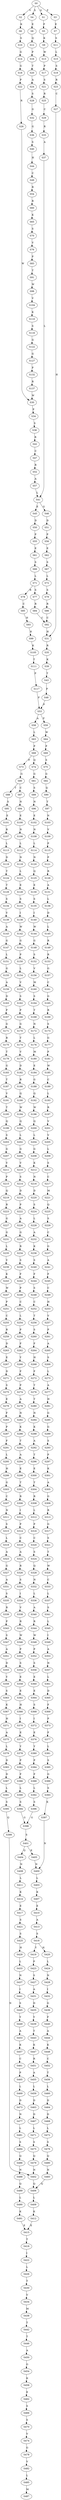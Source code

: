 strict digraph  {
	S0 -> S1 [ label = G ];
	S0 -> S2 [ label = V ];
	S0 -> S3 [ label = P ];
	S0 -> S4 [ label = S ];
	S1 -> S5 [ label = P ];
	S2 -> S6 [ label = K ];
	S3 -> S7 [ label = E ];
	S4 -> S8 [ label = E ];
	S5 -> S9 [ label = K ];
	S6 -> S10 [ label = S ];
	S7 -> S11 [ label = S ];
	S8 -> S12 [ label = Q ];
	S9 -> S13 [ label = W ];
	S10 -> S14 [ label = G ];
	S11 -> S15 [ label = L ];
	S12 -> S16 [ label = P ];
	S13 -> S17 [ label = P ];
	S14 -> S18 [ label = G ];
	S15 -> S19 [ label = S ];
	S16 -> S20 [ label = T ];
	S17 -> S21 [ label = S ];
	S18 -> S22 [ label = P ];
	S19 -> S23 [ label = R ];
	S20 -> S24 [ label = A ];
	S21 -> S25 [ label = R ];
	S22 -> S26 [ label = R ];
	S23 -> S27 [ label = C ];
	S24 -> S28 [ label = S ];
	S25 -> S29 [ label = C ];
	S26 -> S30 [ label = W ];
	S27 -> S31 [ label = H ];
	S28 -> S32 [ label = G ];
	S29 -> S33 [ label = R ];
	S30 -> S34 [ label = P ];
	S31 -> S35 [ label = R ];
	S32 -> S36 [ label = G ];
	S33 -> S37 [ label = A ];
	S34 -> S38 [ label = S ];
	S35 -> S39 [ label = K ];
	S36 -> S40 [ label = S ];
	S37 -> S41 [ label = L ];
	S38 -> S42 [ label = R ];
	S39 -> S43 [ label = T ];
	S40 -> S44 [ label = H ];
	S41 -> S45 [ label = E ];
	S41 -> S46 [ label = G ];
	S42 -> S47 [ label = C ];
	S43 -> S48 [ label = P ];
	S44 -> S49 [ label = C ];
	S45 -> S50 [ label = D ];
	S46 -> S51 [ label = D ];
	S47 -> S52 [ label = R ];
	S48 -> S53 [ label = P ];
	S49 -> S54 [ label = R ];
	S50 -> S55 [ label = P ];
	S51 -> S56 [ label = P ];
	S52 -> S57 [ label = A ];
	S53 -> S58 [ label = A ];
	S53 -> S59 [ label = P ];
	S54 -> S60 [ label = R ];
	S55 -> S61 [ label = E ];
	S56 -> S62 [ label = E ];
	S57 -> S41 [ label = L ];
	S58 -> S63 [ label = L ];
	S59 -> S64 [ label = W ];
	S60 -> S65 [ label = K ];
	S61 -> S66 [ label = S ];
	S62 -> S67 [ label = S ];
	S63 -> S68 [ label = P ];
	S64 -> S69 [ label = P ];
	S65 -> S70 [ label = S ];
	S66 -> S71 [ label = L ];
	S67 -> S72 [ label = L ];
	S68 -> S73 [ label = P ];
	S68 -> S74 [ label = Q ];
	S69 -> S75 [ label = S ];
	S70 -> S76 [ label = V ];
	S71 -> S77 [ label = S ];
	S71 -> S78 [ label = R ];
	S72 -> S79 [ label = S ];
	S73 -> S80 [ label = G ];
	S74 -> S81 [ label = G ];
	S75 -> S82 [ label = G ];
	S76 -> S83 [ label = P ];
	S77 -> S84 [ label = R ];
	S78 -> S85 [ label = C ];
	S79 -> S86 [ label = R ];
	S80 -> S87 [ label = C ];
	S80 -> S88 [ label = T ];
	S81 -> S89 [ label = S ];
	S82 -> S90 [ label = Q ];
	S83 -> S91 [ label = T ];
	S84 -> S92 [ label = C ];
	S85 -> S93 [ label = H ];
	S86 -> S92 [ label = C ];
	S87 -> S94 [ label = N ];
	S88 -> S95 [ label = S ];
	S89 -> S96 [ label = N ];
	S90 -> S97 [ label = T ];
	S91 -> S98 [ label = W ];
	S92 -> S31 [ label = H ];
	S93 -> S99 [ label = R ];
	S94 -> S100 [ label = E ];
	S95 -> S101 [ label = E ];
	S96 -> S102 [ label = E ];
	S97 -> S103 [ label = N ];
	S98 -> S104 [ label = V ];
	S99 -> S105 [ label = K ];
	S100 -> S106 [ label = N ];
	S101 -> S107 [ label = R ];
	S102 -> S108 [ label = N ];
	S103 -> S109 [ label = V ];
	S104 -> S110 [ label = K ];
	S105 -> S111 [ label = T ];
	S106 -> S112 [ label = L ];
	S107 -> S113 [ label = L ];
	S108 -> S114 [ label = L ];
	S109 -> S115 [ label = P ];
	S110 -> S116 [ label = S ];
	S111 -> S117 [ label = P ];
	S112 -> S118 [ label = N ];
	S113 -> S119 [ label = D ];
	S114 -> S120 [ label = N ];
	S115 -> S121 [ label = P ];
	S116 -> S122 [ label = G ];
	S117 -> S53 [ label = P ];
	S118 -> S123 [ label = L ];
	S119 -> S124 [ label = T ];
	S120 -> S125 [ label = Q ];
	S121 -> S126 [ label = R ];
	S122 -> S127 [ label = G ];
	S123 -> S128 [ label = E ];
	S124 -> S129 [ label = T ];
	S125 -> S130 [ label = E ];
	S126 -> S131 [ label = A ];
	S127 -> S132 [ label = P ];
	S128 -> S133 [ label = S ];
	S129 -> S134 [ label = S ];
	S130 -> S135 [ label = S ];
	S131 -> S136 [ label = L ];
	S132 -> S137 [ label = R ];
	S133 -> S138 [ label = I ];
	S134 -> S139 [ label = V ];
	S135 -> S140 [ label = I ];
	S136 -> S141 [ label = D ];
	S137 -> S30 [ label = W ];
	S138 -> S142 [ label = W ];
	S139 -> S143 [ label = A ];
	S140 -> S144 [ label = W ];
	S141 -> S145 [ label = L ];
	S142 -> S146 [ label = G ];
	S143 -> S147 [ label = G ];
	S144 -> S148 [ label = G ];
	S145 -> S149 [ label = R ];
	S146 -> S150 [ label = P ];
	S147 -> S151 [ label = L ];
	S148 -> S152 [ label = S ];
	S149 -> S153 [ label = R ];
	S150 -> S154 [ label = L ];
	S151 -> S155 [ label = G ];
	S152 -> S156 [ label = V ];
	S153 -> S157 [ label = G ];
	S154 -> S158 [ label = V ];
	S155 -> S159 [ label = A ];
	S156 -> S160 [ label = M ];
	S157 -> S161 [ label = C ];
	S158 -> S162 [ label = S ];
	S159 -> S163 [ label = D ];
	S160 -> S164 [ label = S ];
	S161 -> S165 [ label = G ];
	S162 -> S166 [ label = P ];
	S163 -> S167 [ label = P ];
	S164 -> S168 [ label = T ];
	S165 -> S169 [ label = R ];
	S166 -> S170 [ label = G ];
	S167 -> S171 [ label = G ];
	S168 -> S172 [ label = N ];
	S169 -> S173 [ label = S ];
	S170 -> S174 [ label = T ];
	S171 -> S175 [ label = R ];
	S172 -> S176 [ label = L ];
	S173 -> S177 [ label = G ];
	S174 -> S178 [ label = V ];
	S175 -> S179 [ label = T ];
	S176 -> S180 [ label = M ];
	S177 -> S181 [ label = P ];
	S178 -> S182 [ label = D ];
	S179 -> S183 [ label = G ];
	S180 -> S184 [ label = E ];
	S181 -> S185 [ label = W ];
	S182 -> S186 [ label = R ];
	S183 -> S187 [ label = T ];
	S184 -> S188 [ label = G ];
	S185 -> S189 [ label = C ];
	S186 -> S190 [ label = Q ];
	S187 -> S191 [ label = V ];
	S188 -> S192 [ label = Q ];
	S189 -> S193 [ label = L ];
	S190 -> S194 [ label = W ];
	S191 -> S195 [ label = T ];
	S192 -> S196 [ label = W ];
	S193 -> S197 [ label = R ];
	S194 -> S198 [ label = Q ];
	S195 -> S199 [ label = Q ];
	S196 -> S200 [ label = Q ];
	S197 -> S201 [ label = V ];
	S198 -> S202 [ label = L ];
	S199 -> S203 [ label = S ];
	S200 -> S204 [ label = L ];
	S201 -> S205 [ label = V ];
	S202 -> S206 [ label = G ];
	S203 -> S207 [ label = G ];
	S204 -> S208 [ label = G ];
	S205 -> S209 [ label = L ];
	S206 -> S210 [ label = V ];
	S207 -> S211 [ label = V ];
	S208 -> S212 [ label = K ];
	S209 -> S213 [ label = S ];
	S210 -> S214 [ label = S ];
	S211 -> S215 [ label = P ];
	S212 -> S216 [ label = N ];
	S213 -> S217 [ label = C ];
	S214 -> S218 [ label = D ];
	S215 -> S219 [ label = Q ];
	S216 -> S220 [ label = D ];
	S217 -> S221 [ label = M ];
	S218 -> S222 [ label = P ];
	S219 -> S223 [ label = R ];
	S220 -> S224 [ label = S ];
	S221 -> S225 [ label = Q ];
	S222 -> S226 [ label = A ];
	S223 -> S227 [ label = G ];
	S224 -> S228 [ label = L ];
	S225 -> S229 [ label = S ];
	S226 -> S230 [ label = G ];
	S227 -> S231 [ label = G ];
	S228 -> S232 [ label = A ];
	S229 -> S233 [ label = C ];
	S230 -> S234 [ label = R ];
	S231 -> S235 [ label = L ];
	S232 -> S236 [ label = K ];
	S233 -> S237 [ label = G ];
	S234 -> S238 [ label = S ];
	S235 -> S239 [ label = V ];
	S236 -> S240 [ label = S ];
	S237 -> S241 [ label = A ];
	S238 -> S242 [ label = F ];
	S239 -> S243 [ label = K ];
	S240 -> S244 [ label = F ];
	S241 -> S245 [ label = F ];
	S242 -> S246 [ label = P ];
	S243 -> S247 [ label = W ];
	S244 -> S248 [ label = S ];
	S245 -> S249 [ label = C ];
	S246 -> S250 [ label = C ];
	S247 -> S251 [ label = P ];
	S248 -> S252 [ label = C ];
	S249 -> S253 [ label = H ];
	S250 -> S254 [ label = L ];
	S251 -> S255 [ label = C ];
	S252 -> S256 [ label = T ];
	S253 -> S257 [ label = V ];
	S254 -> S258 [ label = P ];
	S255 -> S259 [ label = R ];
	S256 -> S260 [ label = S ];
	S257 -> S261 [ label = P ];
	S258 -> S262 [ label = F ];
	S259 -> S263 [ label = D ];
	S260 -> S264 [ label = F ];
	S261 -> S265 [ label = A ];
	S262 -> S266 [ label = Y ];
	S263 -> S267 [ label = E ];
	S264 -> S268 [ label = H ];
	S265 -> S269 [ label = S ];
	S266 -> S270 [ label = F ];
	S267 -> S271 [ label = D ];
	S268 -> S272 [ label = F ];
	S269 -> S273 [ label = L ];
	S270 -> S274 [ label = P ];
	S271 -> S275 [ label = S ];
	S272 -> S276 [ label = T ];
	S273 -> S277 [ label = A ];
	S274 -> S278 [ label = A ];
	S275 -> S279 [ label = E ];
	S276 -> S280 [ label = T ];
	S277 -> S281 [ label = H ];
	S278 -> S282 [ label = N ];
	S279 -> S283 [ label = F ];
	S280 -> S284 [ label = N ];
	S281 -> S285 [ label = G ];
	S282 -> S286 [ label = K ];
	S283 -> S287 [ label = P ];
	S284 -> S288 [ label = K ];
	S285 -> S289 [ label = G ];
	S286 -> S290 [ label = T ];
	S287 -> S291 [ label = F ];
	S288 -> S292 [ label = A ];
	S289 -> S293 [ label = S ];
	S290 -> S294 [ label = A ];
	S291 -> S295 [ label = L ];
	S292 -> S296 [ label = T ];
	S293 -> S297 [ label = P ];
	S294 -> S298 [ label = E ];
	S295 -> S299 [ label = H ];
	S296 -> S300 [ label = E ];
	S297 -> S301 [ label = K ];
	S298 -> S302 [ label = T ];
	S299 -> S303 [ label = G ];
	S300 -> S304 [ label = T ];
	S301 -> S305 [ label = A ];
	S302 -> S306 [ label = R ];
	S303 -> S307 [ label = C ];
	S304 -> S308 [ label = R ];
	S305 -> S309 [ label = G ];
	S306 -> S310 [ label = I ];
	S307 -> S311 [ label = N ];
	S308 -> S312 [ label = L ];
	S309 -> S313 [ label = R ];
	S310 -> S314 [ label = P ];
	S311 -> S315 [ label = S ];
	S312 -> S316 [ label = P ];
	S313 -> S317 [ label = G ];
	S314 -> S318 [ label = C ];
	S315 -> S319 [ label = L ];
	S316 -> S320 [ label = C ];
	S317 -> S321 [ label = S ];
	S318 -> S322 [ label = A ];
	S319 -> S323 [ label = A ];
	S320 -> S324 [ label = S ];
	S321 -> S325 [ label = T ];
	S322 -> S326 [ label = R ];
	S323 -> S327 [ label = G ];
	S324 -> S328 [ label = Q ];
	S325 -> S329 [ label = W ];
	S326 -> S330 [ label = S ];
	S327 -> S331 [ label = A ];
	S328 -> S332 [ label = N ];
	S329 -> S333 [ label = C ];
	S330 -> S334 [ label = I ];
	S331 -> S335 [ label = S ];
	S332 -> S336 [ label = L ];
	S333 -> S337 [ label = L ];
	S334 -> S338 [ label = V ];
	S335 -> S339 [ label = R ];
	S336 -> S340 [ label = A ];
	S337 -> S341 [ label = S ];
	S338 -> S342 [ label = R ];
	S339 -> S343 [ label = P ];
	S340 -> S344 [ label = R ];
	S341 -> S345 [ label = L ];
	S342 -> S346 [ label = W ];
	S343 -> S347 [ label = S ];
	S344 -> S348 [ label = W ];
	S345 -> S349 [ label = I ];
	S346 -> S350 [ label = P ];
	S347 -> S351 [ label = A ];
	S348 -> S352 [ label = P ];
	S349 -> S353 [ label = A ];
	S350 -> S354 [ label = S ];
	S351 -> S355 [ label = D ];
	S352 -> S356 [ label = S ];
	S353 -> S357 [ label = N ];
	S354 -> S358 [ label = E ];
	S355 -> S359 [ label = Y ];
	S356 -> S360 [ label = E ];
	S357 -> S361 [ label = L ];
	S358 -> S362 [ label = E ];
	S359 -> S363 [ label = S ];
	S360 -> S364 [ label = E ];
	S361 -> S365 [ label = D ];
	S362 -> S366 [ label = H ];
	S363 -> S367 [ label = K ];
	S364 -> S368 [ label = S ];
	S365 -> S369 [ label = F ];
	S366 -> S370 [ label = I ];
	S367 -> S371 [ label = H ];
	S368 -> S372 [ label = I ];
	S369 -> S373 [ label = P ];
	S370 -> S374 [ label = E ];
	S371 -> S375 [ label = A ];
	S372 -> S376 [ label = E ];
	S373 -> S377 [ label = F ];
	S374 -> S378 [ label = Y ];
	S375 -> S379 [ label = L ];
	S376 -> S380 [ label = Y ];
	S377 -> S381 [ label = L ];
	S378 -> S382 [ label = P ];
	S379 -> S383 [ label = D ];
	S380 -> S384 [ label = P ];
	S381 -> S385 [ label = S ];
	S382 -> S386 [ label = F ];
	S383 -> S387 [ label = D ];
	S384 -> S388 [ label = F ];
	S385 -> S389 [ label = G ];
	S386 -> S390 [ label = L ];
	S387 -> S391 [ label = L ];
	S388 -> S392 [ label = L ];
	S389 -> S393 [ label = S ];
	S390 -> S394 [ label = S ];
	S391 -> S395 [ label = S ];
	S392 -> S396 [ label = S ];
	S393 -> S397 [ label = K ];
	S394 -> S398 [ label = G ];
	S395 -> S399 [ label = Q ];
	S396 -> S398 [ label = G ];
	S397 -> S400 [ label = N ];
	S398 -> S401 [ label = S ];
	S399 -> S402 [ label = N ];
	S400 -> S403 [ label = L ];
	S401 -> S404 [ label = Q ];
	S401 -> S405 [ label = K ];
	S402 -> S406 [ label = Q ];
	S403 -> S407 [ label = K ];
	S404 -> S408 [ label = N ];
	S405 -> S400 [ label = N ];
	S406 -> S409 [ label = L ];
	S407 -> S410 [ label = E ];
	S408 -> S411 [ label = L ];
	S409 -> S412 [ label = K ];
	S410 -> S413 [ label = A ];
	S411 -> S414 [ label = K ];
	S412 -> S415 [ label = E ];
	S413 -> S416 [ label = S ];
	S414 -> S417 [ label = E ];
	S415 -> S418 [ label = T ];
	S416 -> S419 [ label = Y ];
	S416 -> S420 [ label = H ];
	S417 -> S421 [ label = S ];
	S418 -> S422 [ label = I ];
	S419 -> S423 [ label = P ];
	S420 -> S424 [ label = L ];
	S421 -> S425 [ label = S ];
	S422 -> S426 [ label = L ];
	S423 -> S427 [ label = S ];
	S424 -> S428 [ label = N ];
	S425 -> S429 [ label = H ];
	S426 -> S430 [ label = T ];
	S427 -> S431 [ label = A ];
	S428 -> S432 [ label = I ];
	S429 -> S433 [ label = L ];
	S430 -> S434 [ label = V ];
	S431 -> S435 [ label = D ];
	S432 -> S436 [ label = G ];
	S433 -> S437 [ label = N ];
	S434 -> S438 [ label = M ];
	S435 -> S439 [ label = Y ];
	S436 -> S440 [ label = F ];
	S437 -> S441 [ label = I ];
	S438 -> S442 [ label = T ];
	S439 -> S443 [ label = T ];
	S440 -> S444 [ label = A ];
	S441 -> S445 [ label = S ];
	S442 -> S446 [ label = T ];
	S443 -> S447 [ label = K ];
	S444 -> S448 [ label = K ];
	S445 -> S449 [ label = Y ];
	S446 -> S450 [ label = A ];
	S447 -> S451 [ label = R ];
	S448 -> S452 [ label = C ];
	S449 -> S453 [ label = A ];
	S450 -> S454 [ label = G ];
	S451 -> S455 [ label = A ];
	S452 -> S456 [ label = T ];
	S453 -> S457 [ label = K ];
	S454 -> S458 [ label = K ];
	S455 -> S459 [ label = L ];
	S456 -> S460 [ label = L ];
	S457 -> S461 [ label = C ];
	S458 -> S462 [ label = E ];
	S459 -> S463 [ label = D ];
	S460 -> S464 [ label = D ];
	S461 -> S465 [ label = P ];
	S462 -> S466 [ label = S ];
	S463 -> S467 [ label = D ];
	S464 -> S468 [ label = D ];
	S465 -> S469 [ label = L ];
	S466 -> S470 [ label = S ];
	S467 -> S471 [ label = L ];
	S468 -> S472 [ label = L ];
	S469 -> S473 [ label = D ];
	S470 -> S474 [ label = V ];
	S471 -> S475 [ label = S ];
	S472 -> S476 [ label = S ];
	S473 -> S477 [ label = N ];
	S474 -> S478 [ label = G ];
	S475 -> S479 [ label = Q ];
	S476 -> S480 [ label = Q ];
	S477 -> S481 [ label = L ];
	S478 -> S482 [ label = V ];
	S479 -> S402 [ label = N ];
	S480 -> S483 [ label = N ];
	S481 -> S484 [ label = S ];
	S482 -> S485 [ label = L ];
	S483 -> S406 [ label = Q ];
	S484 -> S486 [ label = Q ];
	S485 -> S487 [ label = M ];
	S486 -> S488 [ label = N ];
	S488 -> S489 [ label = Q ];
	S489 -> S490 [ label = L ];
	S490 -> S491 [ label = K ];
	S491 -> S415 [ label = E ];
}
